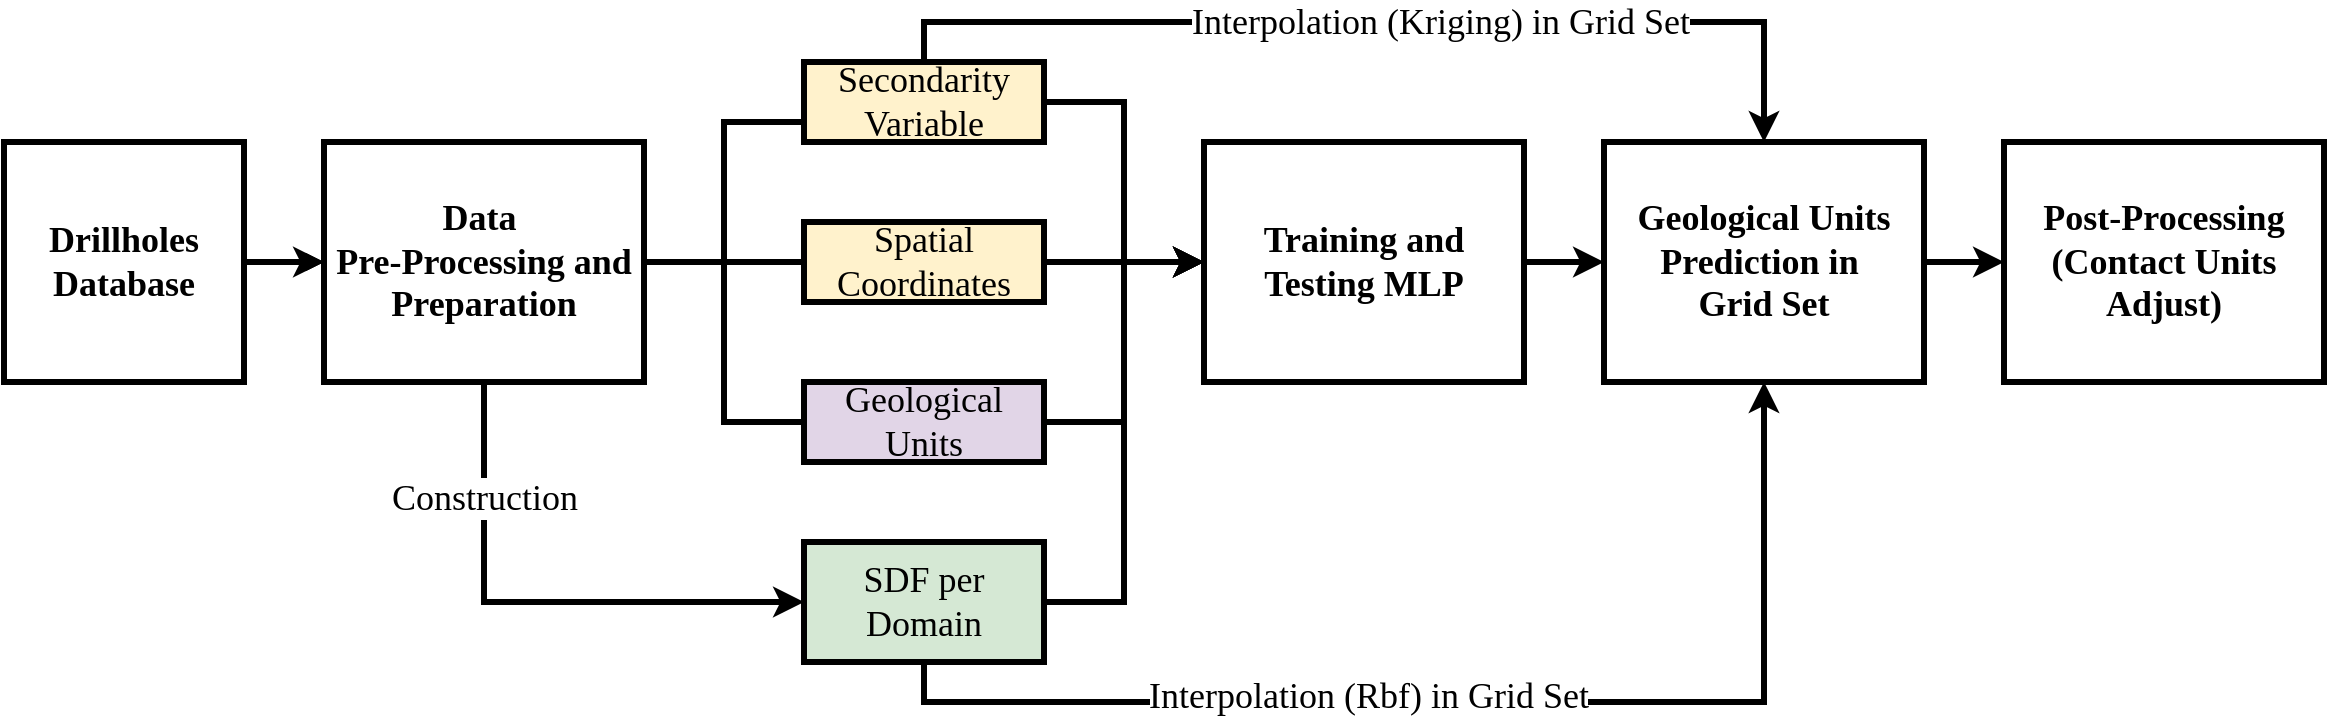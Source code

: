 <mxfile version="26.2.14">
  <diagram name="Página-1" id="S8U-x5zmdfpuhueGBNwN">
    <mxGraphModel dx="2725" dy="920" grid="1" gridSize="10" guides="1" tooltips="1" connect="1" arrows="1" fold="1" page="1" pageScale="1" pageWidth="1169" pageHeight="827" math="0" shadow="0">
      <root>
        <mxCell id="0" />
        <mxCell id="1" parent="0" />
        <mxCell id="-i16baqEdhxGcpIUMj6I-20" style="edgeStyle=orthogonalEdgeStyle;rounded=0;orthogonalLoop=1;jettySize=auto;html=1;exitX=1;exitY=0.5;exitDx=0;exitDy=0;entryX=0;entryY=0.5;entryDx=0;entryDy=0;strokeWidth=3;fontSize=18;fontFamily=Times New Roman;fontStyle=1" parent="1" source="-i16baqEdhxGcpIUMj6I-1" target="-i16baqEdhxGcpIUMj6I-16" edge="1">
          <mxGeometry relative="1" as="geometry" />
        </mxCell>
        <mxCell id="-i16baqEdhxGcpIUMj6I-79" value="" style="edgeStyle=orthogonalEdgeStyle;rounded=0;orthogonalLoop=1;jettySize=auto;html=1;fontFamily=Times New Roman;fontSize=18;fontStyle=1" parent="1" source="-i16baqEdhxGcpIUMj6I-1" target="-i16baqEdhxGcpIUMj6I-16" edge="1">
          <mxGeometry relative="1" as="geometry" />
        </mxCell>
        <mxCell id="-i16baqEdhxGcpIUMj6I-1" value="&lt;font&gt;Drillholes Database&lt;/font&gt;" style="rounded=0;whiteSpace=wrap;html=1;strokeWidth=3;fillStyle=auto;glass=0;shadow=0;fontFamily=Times New Roman;fontSize=18;fontStyle=1" parent="1" vertex="1">
          <mxGeometry y="200" width="120" height="120" as="geometry" />
        </mxCell>
        <mxCell id="-i16baqEdhxGcpIUMj6I-33" style="rounded=0;orthogonalLoop=1;jettySize=auto;html=1;exitX=0.5;exitY=1;exitDx=0;exitDy=0;entryX=0;entryY=0.5;entryDx=0;entryDy=0;endFill=1;edgeStyle=orthogonalEdgeStyle;strokeWidth=3;fontSize=18;fontFamily=Times New Roman;fontStyle=1" parent="1" source="-i16baqEdhxGcpIUMj6I-16" target="-i16baqEdhxGcpIUMj6I-24" edge="1">
          <mxGeometry relative="1" as="geometry">
            <mxPoint x="280" y="240" as="sourcePoint" />
            <Array as="points">
              <mxPoint x="240" y="430" />
            </Array>
          </mxGeometry>
        </mxCell>
        <mxCell id="-i16baqEdhxGcpIUMj6I-59" value="Construction" style="edgeLabel;html=1;align=center;verticalAlign=middle;resizable=0;points=[];rotation=0;textShadow=0;fontSize=18;spacingTop=-4;spacing=2;spacingBottom=0;fontFamily=Times New Roman;fontStyle=0" parent="-i16baqEdhxGcpIUMj6I-33" vertex="1" connectable="0">
          <mxGeometry x="-0.48" y="5" relative="1" as="geometry">
            <mxPoint x="-5" y="-10" as="offset" />
          </mxGeometry>
        </mxCell>
        <mxCell id="-i16baqEdhxGcpIUMj6I-35" style="edgeStyle=orthogonalEdgeStyle;rounded=0;orthogonalLoop=1;jettySize=auto;html=1;exitX=1;exitY=0.5;exitDx=0;exitDy=0;entryX=0;entryY=0.5;entryDx=0;entryDy=0;endArrow=none;startFill=0;strokeWidth=3;fontSize=18;fontFamily=Times New Roman;fontStyle=1" parent="1" source="-i16baqEdhxGcpIUMj6I-16" target="-i16baqEdhxGcpIUMj6I-23" edge="1">
          <mxGeometry relative="1" as="geometry" />
        </mxCell>
        <mxCell id="-i16baqEdhxGcpIUMj6I-100" style="edgeStyle=orthogonalEdgeStyle;rounded=0;orthogonalLoop=1;jettySize=auto;html=1;exitX=1;exitY=0.5;exitDx=0;exitDy=0;entryX=0;entryY=0.75;entryDx=0;entryDy=0;endArrow=none;startFill=0;strokeWidth=3;fontFamily=Times New Roman;fontSize=18;fontStyle=1" parent="1" source="-i16baqEdhxGcpIUMj6I-16" target="-i16baqEdhxGcpIUMj6I-22" edge="1">
          <mxGeometry relative="1" as="geometry" />
        </mxCell>
        <mxCell id="-i16baqEdhxGcpIUMj6I-16" value="&lt;font&gt;Data&amp;nbsp;&lt;/font&gt;&lt;div&gt;&lt;font&gt;Pre-Processing and Preparation&lt;/font&gt;&lt;/div&gt;" style="rounded=0;whiteSpace=wrap;html=1;strokeWidth=3;fillStyle=auto;glass=0;shadow=0;fontFamily=Times New Roman;fontSize=18;fontStyle=1" parent="1" vertex="1">
          <mxGeometry x="160" y="200" width="160" height="120" as="geometry" />
        </mxCell>
        <mxCell id="-i16baqEdhxGcpIUMj6I-112" style="edgeStyle=orthogonalEdgeStyle;rounded=0;orthogonalLoop=1;jettySize=auto;html=1;exitX=1;exitY=0.5;exitDx=0;exitDy=0;entryX=0;entryY=0.5;entryDx=0;entryDy=0;strokeWidth=3;fontFamily=Times New Roman;fontSize=18;fontStyle=1" parent="1" source="-i16baqEdhxGcpIUMj6I-17" target="-i16baqEdhxGcpIUMj6I-71" edge="1">
          <mxGeometry relative="1" as="geometry" />
        </mxCell>
        <mxCell id="-i16baqEdhxGcpIUMj6I-17" value="&lt;font&gt;Training and Testing MLP&lt;/font&gt;" style="rounded=0;whiteSpace=wrap;html=1;strokeWidth=3;fillStyle=auto;glass=0;shadow=0;fontFamily=Times New Roman;fontSize=18;fontStyle=1" parent="1" vertex="1">
          <mxGeometry x="600" y="200" width="160" height="120" as="geometry" />
        </mxCell>
        <mxCell id="-i16baqEdhxGcpIUMj6I-103" style="edgeStyle=orthogonalEdgeStyle;rounded=0;orthogonalLoop=1;jettySize=auto;html=1;exitX=1;exitY=0.5;exitDx=0;exitDy=0;entryX=0;entryY=0.5;entryDx=0;entryDy=0;endArrow=classic;startFill=0;strokeWidth=3;endFill=1;fontFamily=Times New Roman;fontSize=18;fontStyle=1" parent="1" source="-i16baqEdhxGcpIUMj6I-22" target="-i16baqEdhxGcpIUMj6I-17" edge="1">
          <mxGeometry relative="1" as="geometry">
            <Array as="points">
              <mxPoint x="560" y="180" />
              <mxPoint x="560" y="260" />
            </Array>
          </mxGeometry>
        </mxCell>
        <mxCell id="-i16baqEdhxGcpIUMj6I-108" style="edgeStyle=orthogonalEdgeStyle;rounded=0;orthogonalLoop=1;jettySize=auto;html=1;exitX=0.5;exitY=0;exitDx=0;exitDy=0;entryX=0.5;entryY=0;entryDx=0;entryDy=0;fontFamily=Times New Roman;fontSize=18;fontStyle=1;strokeWidth=3;" parent="1" source="-i16baqEdhxGcpIUMj6I-22" target="-i16baqEdhxGcpIUMj6I-71" edge="1">
          <mxGeometry relative="1" as="geometry" />
        </mxCell>
        <mxCell id="-i16baqEdhxGcpIUMj6I-109" value="Interpolation (Kriging) in Grid Set" style="edgeLabel;html=1;align=center;verticalAlign=middle;resizable=0;points=[];fontSize=18;fontFamily=Times New Roman;fontStyle=0" parent="-i16baqEdhxGcpIUMj6I-108" vertex="1" connectable="0">
          <mxGeometry x="-0.261" y="-5" relative="1" as="geometry">
            <mxPoint x="93" y="-5" as="offset" />
          </mxGeometry>
        </mxCell>
        <mxCell id="-i16baqEdhxGcpIUMj6I-22" value="Secondarity Variable" style="rounded=0;whiteSpace=wrap;html=1;strokeWidth=3;fillStyle=auto;glass=0;shadow=0;fontFamily=Times New Roman;fontSize=18;fillColor=#fff2cc;strokeColor=#000000;fontStyle=0" parent="1" vertex="1">
          <mxGeometry x="400" y="160" width="120" height="40" as="geometry" />
        </mxCell>
        <mxCell id="-i16baqEdhxGcpIUMj6I-102" style="edgeStyle=orthogonalEdgeStyle;rounded=0;orthogonalLoop=1;jettySize=auto;html=1;exitX=1;exitY=0.5;exitDx=0;exitDy=0;entryX=0;entryY=0.5;entryDx=0;entryDy=0;endArrow=classic;startFill=0;strokeWidth=3;endFill=1;fontFamily=Times New Roman;fontSize=18;fontStyle=1" parent="1" source="-i16baqEdhxGcpIUMj6I-23" target="-i16baqEdhxGcpIUMj6I-17" edge="1">
          <mxGeometry relative="1" as="geometry" />
        </mxCell>
        <mxCell id="-i16baqEdhxGcpIUMj6I-23" value="Spatial Coordinates" style="rounded=0;whiteSpace=wrap;html=1;strokeWidth=3;fillStyle=auto;glass=0;shadow=0;fontFamily=Times New Roman;fontSize=18;fillColor=#fff2cc;strokeColor=#000000;fontStyle=0" parent="1" vertex="1">
          <mxGeometry x="400" y="240" width="120" height="40" as="geometry" />
        </mxCell>
        <mxCell id="-i16baqEdhxGcpIUMj6I-104" style="edgeStyle=orthogonalEdgeStyle;rounded=0;orthogonalLoop=1;jettySize=auto;html=1;exitX=1;exitY=0.5;exitDx=0;exitDy=0;entryX=0;entryY=0.5;entryDx=0;entryDy=0;endArrow=classic;startFill=0;strokeWidth=3;endFill=1;fontFamily=Times New Roman;fontSize=18;fontStyle=1" parent="1" source="-i16baqEdhxGcpIUMj6I-24" target="-i16baqEdhxGcpIUMj6I-17" edge="1">
          <mxGeometry relative="1" as="geometry">
            <Array as="points">
              <mxPoint x="560" y="260" />
            </Array>
          </mxGeometry>
        </mxCell>
        <mxCell id="-i16baqEdhxGcpIUMj6I-106" style="edgeStyle=orthogonalEdgeStyle;rounded=0;orthogonalLoop=1;jettySize=auto;html=1;exitX=0.5;exitY=1;exitDx=0;exitDy=0;entryX=0.5;entryY=1;entryDx=0;entryDy=0;fontFamily=Times New Roman;fontSize=18;fontStyle=1;strokeWidth=3;" parent="1" source="-i16baqEdhxGcpIUMj6I-24" target="-i16baqEdhxGcpIUMj6I-71" edge="1">
          <mxGeometry relative="1" as="geometry" />
        </mxCell>
        <mxCell id="-i16baqEdhxGcpIUMj6I-107" value="&lt;font&gt;Interpolation (Rbf) in Grid Set&lt;/font&gt;" style="edgeLabel;html=1;align=center;verticalAlign=middle;resizable=0;points=[];fontSize=18;fontFamily=Times New Roman;fontStyle=0" parent="-i16baqEdhxGcpIUMj6I-106" vertex="1" connectable="0">
          <mxGeometry x="0.208" y="3" relative="1" as="geometry">
            <mxPoint x="-121" as="offset" />
          </mxGeometry>
        </mxCell>
        <mxCell id="-i16baqEdhxGcpIUMj6I-24" value="&lt;font&gt;SDF per Domain&lt;/font&gt;" style="rounded=0;whiteSpace=wrap;html=1;strokeWidth=3;fillStyle=auto;glass=0;shadow=0;fontFamily=Times New Roman;fontSize=18;fillColor=#d5e8d4;strokeColor=#000000;fontStyle=0" parent="1" vertex="1">
          <mxGeometry x="400" y="400" width="120" height="60" as="geometry" />
        </mxCell>
        <mxCell id="-i16baqEdhxGcpIUMj6I-101" style="edgeStyle=orthogonalEdgeStyle;rounded=0;orthogonalLoop=1;jettySize=auto;html=1;exitX=1;exitY=0.5;exitDx=0;exitDy=0;entryX=0;entryY=0.5;entryDx=0;entryDy=0;endArrow=classic;startFill=0;strokeWidth=3;endFill=1;fontFamily=Times New Roman;fontSize=18;fontStyle=1" parent="1" source="-i16baqEdhxGcpIUMj6I-26" target="-i16baqEdhxGcpIUMj6I-17" edge="1">
          <mxGeometry relative="1" as="geometry">
            <Array as="points">
              <mxPoint x="560" y="340" />
              <mxPoint x="560" y="260" />
            </Array>
          </mxGeometry>
        </mxCell>
        <mxCell id="-i16baqEdhxGcpIUMj6I-26" value="Geological Units" style="rounded=0;whiteSpace=wrap;html=1;strokeWidth=3;fillStyle=auto;glass=0;shadow=0;fontFamily=Times New Roman;fontSize=18;fillColor=#e1d5e7;strokeColor=#000000;fontStyle=0" parent="1" vertex="1">
          <mxGeometry x="400" y="320" width="120" height="40" as="geometry" />
        </mxCell>
        <mxCell id="-i16baqEdhxGcpIUMj6I-34" style="edgeStyle=orthogonalEdgeStyle;rounded=0;orthogonalLoop=1;jettySize=auto;html=1;exitX=1;exitY=0.5;exitDx=0;exitDy=0;entryX=0;entryY=0.5;entryDx=0;entryDy=0;endArrow=none;startFill=0;strokeWidth=3;fontSize=18;fontFamily=Times New Roman;fontStyle=1" parent="1" source="-i16baqEdhxGcpIUMj6I-16" target="-i16baqEdhxGcpIUMj6I-26" edge="1">
          <mxGeometry relative="1" as="geometry">
            <mxPoint x="410" y="230" as="sourcePoint" />
            <mxPoint x="450" y="150" as="targetPoint" />
          </mxGeometry>
        </mxCell>
        <mxCell id="-i16baqEdhxGcpIUMj6I-114" style="edgeStyle=orthogonalEdgeStyle;rounded=0;orthogonalLoop=1;jettySize=auto;html=1;exitX=1;exitY=0.5;exitDx=0;exitDy=0;entryX=0;entryY=0.5;entryDx=0;entryDy=0;strokeWidth=3;" parent="1" source="-i16baqEdhxGcpIUMj6I-71" target="-i16baqEdhxGcpIUMj6I-113" edge="1">
          <mxGeometry relative="1" as="geometry" />
        </mxCell>
        <mxCell id="-i16baqEdhxGcpIUMj6I-71" value="&lt;font&gt;Geological Units&lt;/font&gt;&lt;div&gt;&lt;font&gt;Prediction in&amp;nbsp;&lt;/font&gt;&lt;/div&gt;&lt;div&gt;&lt;font&gt;Grid Set&lt;/font&gt;&lt;/div&gt;" style="rounded=0;whiteSpace=wrap;html=1;strokeWidth=3;fillStyle=auto;glass=0;shadow=0;fontFamily=Times New Roman;fontSize=18;fontStyle=1" parent="1" vertex="1">
          <mxGeometry x="800" y="200" width="160" height="120" as="geometry" />
        </mxCell>
        <mxCell id="-i16baqEdhxGcpIUMj6I-113" value="Post-Processing (Contact Units Adjust)" style="rounded=0;whiteSpace=wrap;html=1;strokeWidth=3;fillStyle=auto;glass=0;shadow=0;fontFamily=Times New Roman;fontSize=18;fontStyle=1" parent="1" vertex="1">
          <mxGeometry x="1000" y="200" width="160" height="120" as="geometry" />
        </mxCell>
      </root>
    </mxGraphModel>
  </diagram>
</mxfile>
